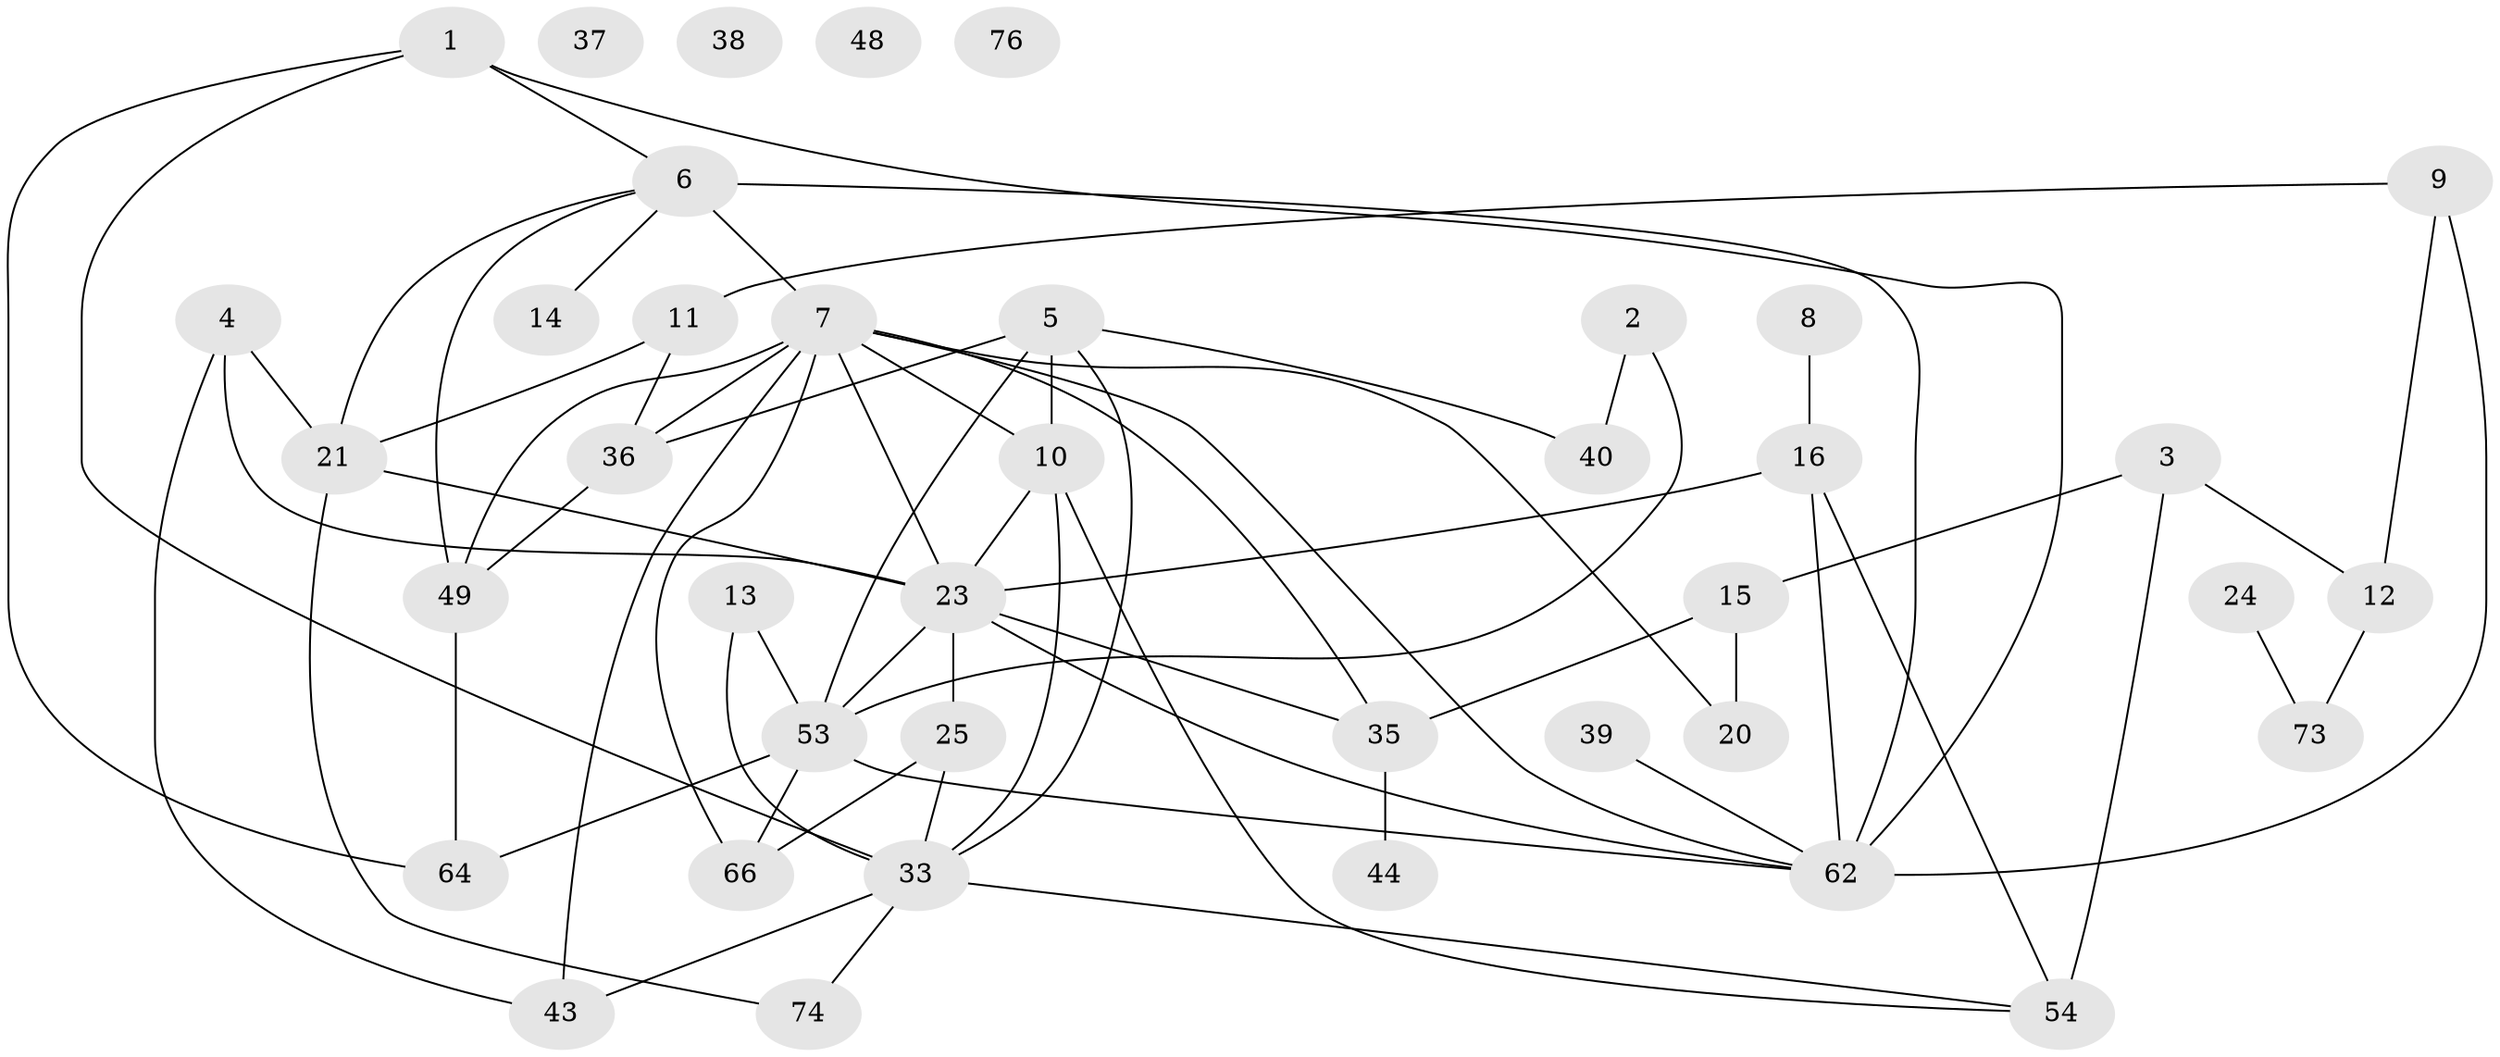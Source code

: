 // original degree distribution, {1: 0.15, 2: 0.2625, 4: 0.1875, 5: 0.1125, 3: 0.1875, 6: 0.0375, 0: 0.05, 8: 0.0125}
// Generated by graph-tools (version 1.1) at 2025/12/03/09/25 04:12:54]
// undirected, 40 vertices, 67 edges
graph export_dot {
graph [start="1"]
  node [color=gray90,style=filled];
  1 [super="+41"];
  2;
  3 [super="+69+22"];
  4 [super="+19+45"];
  5 [super="+46"];
  6 [super="+80+27+55"];
  7 [super="+18+17+30+56"];
  8;
  9 [super="+63"];
  10;
  11 [super="+57+34"];
  12 [super="+28"];
  13;
  14;
  15 [super="+47+51"];
  16 [super="+29"];
  20 [super="+52"];
  21 [super="+26"];
  23 [super="+68+67+32+31"];
  24;
  25;
  33 [super="+70"];
  35 [super="+42"];
  36;
  37;
  38;
  39;
  40;
  43 [super="+61"];
  44;
  48;
  49;
  53 [super="+59"];
  54;
  62 [super="+65"];
  64;
  66;
  73;
  74;
  76;
  1 -- 64;
  1 -- 33;
  1 -- 6;
  1 -- 62;
  2 -- 40;
  2 -- 53;
  3 -- 12;
  3 -- 54 [weight=2];
  3 -- 15;
  4 -- 43;
  4 -- 23;
  4 -- 21;
  5 -- 36;
  5 -- 40;
  5 -- 10;
  5 -- 53;
  5 -- 33;
  6 -- 62 [weight=2];
  6 -- 49;
  6 -- 7 [weight=2];
  6 -- 14;
  6 -- 21;
  7 -- 43;
  7 -- 36 [weight=2];
  7 -- 49;
  7 -- 66 [weight=2];
  7 -- 35;
  7 -- 20;
  7 -- 23;
  7 -- 10;
  7 -- 62 [weight=2];
  8 -- 16;
  9 -- 11;
  9 -- 12;
  9 -- 62 [weight=2];
  10 -- 54;
  10 -- 33;
  10 -- 23;
  11 -- 36;
  11 -- 21;
  12 -- 73;
  13 -- 53;
  13 -- 33;
  15 -- 20;
  15 -- 35;
  16 -- 54;
  16 -- 23;
  16 -- 62;
  21 -- 74;
  21 -- 23 [weight=2];
  23 -- 25;
  23 -- 53;
  23 -- 62;
  23 -- 35;
  24 -- 73;
  25 -- 33;
  25 -- 66;
  33 -- 54;
  33 -- 43;
  33 -- 74;
  35 -- 44;
  36 -- 49;
  39 -- 62;
  49 -- 64;
  53 -- 64;
  53 -- 66;
  53 -- 62;
}
